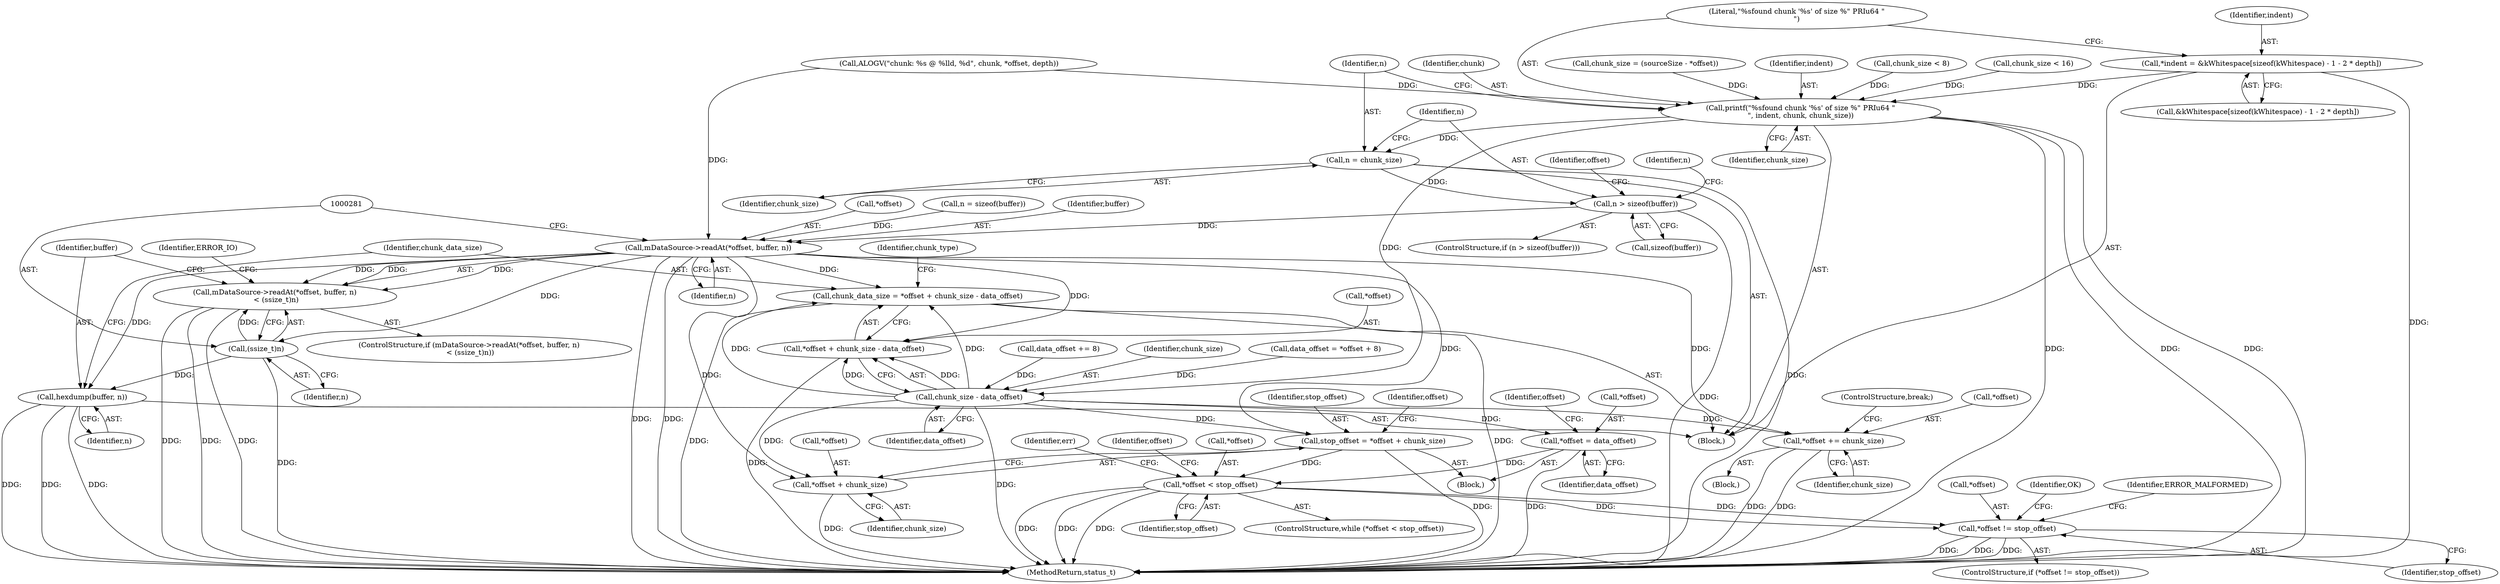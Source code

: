 digraph "0_Android_6fe85f7e15203e48df2cc3e8e1c4bc6ad49dc968@array" {
"1000240" [label="(Call,*indent = &kWhitespace[sizeof(kWhitespace) - 1 - 2 * depth])"];
"1000253" [label="(Call,printf(\"%sfound chunk '%s' of size %\" PRIu64 \"\n\", indent, chunk, chunk_size))"];
"1000260" [label="(Call,n = chunk_size)"];
"1000264" [label="(Call,n > sizeof(buffer))"];
"1000275" [label="(Call,mDataSource->readAt(*offset, buffer, n))"];
"1000274" [label="(Call,mDataSource->readAt(*offset, buffer, n)\n < (ssize_t)n)"];
"1000280" [label="(Call,(ssize_t)n)"];
"1000286" [label="(Call,hexdump(buffer, n))"];
"1000291" [label="(Call,chunk_data_size = *offset + chunk_size - data_offset)"];
"1000293" [label="(Call,*offset + chunk_size - data_offset)"];
"1000324" [label="(Call,stop_offset = *offset + chunk_size)"];
"1000335" [label="(Call,*offset < stop_offset)"];
"1000356" [label="(Call,*offset != stop_offset)"];
"1000326" [label="(Call,*offset + chunk_size)"];
"1002924" [label="(Call,*offset += chunk_size)"];
"1000296" [label="(Call,chunk_size - data_offset)"];
"1000330" [label="(Call,*offset = data_offset)"];
"1000263" [label="(ControlStructure,if (n > sizeof(buffer)))"];
"1000332" [label="(Identifier,offset)"];
"1000262" [label="(Identifier,chunk_size)"];
"1000229" [label="(Call,ALOGV(\"chunk: %s @ %lld, %d\", chunk, *offset, depth))"];
"1000285" [label="(Identifier,ERROR_IO)"];
"1000324" [label="(Call,stop_offset = *offset + chunk_size)"];
"1000302" [label="(Identifier,chunk_type)"];
"1002924" [label="(Call,*offset += chunk_size)"];
"1000331" [label="(Call,*offset)"];
"1000330" [label="(Call,*offset = data_offset)"];
"1000256" [label="(Identifier,chunk)"];
"1000265" [label="(Identifier,n)"];
"1002931" [label="(MethodReturn,status_t)"];
"1000277" [label="(Identifier,offset)"];
"1000280" [label="(Call,(ssize_t)n)"];
"1000266" [label="(Call,sizeof(buffer))"];
"1000273" [label="(ControlStructure,if (mDataSource->readAt(*offset, buffer, n)\n < (ssize_t)n))"];
"1000338" [label="(Identifier,stop_offset)"];
"1000329" [label="(Identifier,chunk_size)"];
"1002923" [label="(Block,)"];
"1000282" [label="(Identifier,n)"];
"1000288" [label="(Identifier,n)"];
"1000276" [label="(Call,*offset)"];
"1000326" [label="(Call,*offset + chunk_size)"];
"1000279" [label="(Identifier,n)"];
"1000294" [label="(Call,*offset)"];
"1000336" [label="(Call,*offset)"];
"1002928" [label="(ControlStructure,break;)"];
"1000274" [label="(Call,mDataSource->readAt(*offset, buffer, n)\n < (ssize_t)n)"];
"1000261" [label="(Identifier,n)"];
"1000139" [label="(Call,data_offset = *offset + 8)"];
"1000168" [label="(Call,data_offset += 8)"];
"1000253" [label="(Call,printf(\"%sfound chunk '%s' of size %\" PRIu64 \"\n\", indent, chunk, chunk_size))"];
"1000286" [label="(Call,hexdump(buffer, n))"];
"1000254" [label="(Literal,\"%sfound chunk '%s' of size %\" PRIu64 \"\n\")"];
"1000287" [label="(Identifier,buffer)"];
"1000322" [label="(Block,)"];
"1002927" [label="(Identifier,chunk_size)"];
"1000342" [label="(Identifier,err)"];
"1000335" [label="(Call,*offset < stop_offset)"];
"1000357" [label="(Call,*offset)"];
"1000296" [label="(Call,chunk_size - data_offset)"];
"1000240" [label="(Call,*indent = &kWhitespace[sizeof(kWhitespace) - 1 - 2 * depth])"];
"1000260" [label="(Call,n = chunk_size)"];
"1000270" [label="(Identifier,n)"];
"1000337" [label="(Identifier,offset)"];
"1000242" [label="(Call,&kWhitespace[sizeof(kWhitespace) - 1 - 2 * depth])"];
"1000298" [label="(Identifier,data_offset)"];
"1000269" [label="(Call,n = sizeof(buffer))"];
"1000197" [label="(Call,chunk_size = (sourceSize - *offset))"];
"1000264" [label="(Call,n > sizeof(buffer))"];
"1000358" [label="(Identifier,offset)"];
"1000355" [label="(ControlStructure,if (*offset != stop_offset))"];
"1000278" [label="(Identifier,buffer)"];
"1002925" [label="(Call,*offset)"];
"1000241" [label="(Identifier,indent)"];
"1000275" [label="(Call,mDataSource->readAt(*offset, buffer, n))"];
"1000325" [label="(Identifier,stop_offset)"];
"1000257" [label="(Identifier,chunk_size)"];
"1000327" [label="(Call,*offset)"];
"1000255" [label="(Identifier,indent)"];
"1000334" [label="(ControlStructure,while (*offset < stop_offset))"];
"1000219" [label="(Call,chunk_size < 8)"];
"1000333" [label="(Identifier,data_offset)"];
"1000292" [label="(Identifier,chunk_data_size)"];
"1000364" [label="(Identifier,OK)"];
"1000291" [label="(Call,chunk_data_size = *offset + chunk_size - data_offset)"];
"1000297" [label="(Identifier,chunk_size)"];
"1000106" [label="(Block,)"];
"1000356" [label="(Call,*offset != stop_offset)"];
"1000359" [label="(Identifier,stop_offset)"];
"1000172" [label="(Call,chunk_size < 16)"];
"1000362" [label="(Identifier,ERROR_MALFORMED)"];
"1000293" [label="(Call,*offset + chunk_size - data_offset)"];
"1000240" -> "1000106"  [label="AST: "];
"1000240" -> "1000242"  [label="CFG: "];
"1000241" -> "1000240"  [label="AST: "];
"1000242" -> "1000240"  [label="AST: "];
"1000254" -> "1000240"  [label="CFG: "];
"1000240" -> "1002931"  [label="DDG: "];
"1000240" -> "1000253"  [label="DDG: "];
"1000253" -> "1000106"  [label="AST: "];
"1000253" -> "1000257"  [label="CFG: "];
"1000254" -> "1000253"  [label="AST: "];
"1000255" -> "1000253"  [label="AST: "];
"1000256" -> "1000253"  [label="AST: "];
"1000257" -> "1000253"  [label="AST: "];
"1000261" -> "1000253"  [label="CFG: "];
"1000253" -> "1002931"  [label="DDG: "];
"1000253" -> "1002931"  [label="DDG: "];
"1000253" -> "1002931"  [label="DDG: "];
"1000229" -> "1000253"  [label="DDG: "];
"1000172" -> "1000253"  [label="DDG: "];
"1000219" -> "1000253"  [label="DDG: "];
"1000197" -> "1000253"  [label="DDG: "];
"1000253" -> "1000260"  [label="DDG: "];
"1000253" -> "1000296"  [label="DDG: "];
"1000260" -> "1000106"  [label="AST: "];
"1000260" -> "1000262"  [label="CFG: "];
"1000261" -> "1000260"  [label="AST: "];
"1000262" -> "1000260"  [label="AST: "];
"1000265" -> "1000260"  [label="CFG: "];
"1000260" -> "1002931"  [label="DDG: "];
"1000260" -> "1000264"  [label="DDG: "];
"1000264" -> "1000263"  [label="AST: "];
"1000264" -> "1000266"  [label="CFG: "];
"1000265" -> "1000264"  [label="AST: "];
"1000266" -> "1000264"  [label="AST: "];
"1000270" -> "1000264"  [label="CFG: "];
"1000277" -> "1000264"  [label="CFG: "];
"1000264" -> "1002931"  [label="DDG: "];
"1000264" -> "1000275"  [label="DDG: "];
"1000275" -> "1000274"  [label="AST: "];
"1000275" -> "1000279"  [label="CFG: "];
"1000276" -> "1000275"  [label="AST: "];
"1000278" -> "1000275"  [label="AST: "];
"1000279" -> "1000275"  [label="AST: "];
"1000281" -> "1000275"  [label="CFG: "];
"1000275" -> "1002931"  [label="DDG: "];
"1000275" -> "1002931"  [label="DDG: "];
"1000275" -> "1000274"  [label="DDG: "];
"1000275" -> "1000274"  [label="DDG: "];
"1000275" -> "1000274"  [label="DDG: "];
"1000229" -> "1000275"  [label="DDG: "];
"1000269" -> "1000275"  [label="DDG: "];
"1000275" -> "1000280"  [label="DDG: "];
"1000275" -> "1000286"  [label="DDG: "];
"1000275" -> "1000291"  [label="DDG: "];
"1000275" -> "1000293"  [label="DDG: "];
"1000275" -> "1000324"  [label="DDG: "];
"1000275" -> "1000326"  [label="DDG: "];
"1000275" -> "1002924"  [label="DDG: "];
"1000274" -> "1000273"  [label="AST: "];
"1000274" -> "1000280"  [label="CFG: "];
"1000280" -> "1000274"  [label="AST: "];
"1000285" -> "1000274"  [label="CFG: "];
"1000287" -> "1000274"  [label="CFG: "];
"1000274" -> "1002931"  [label="DDG: "];
"1000274" -> "1002931"  [label="DDG: "];
"1000274" -> "1002931"  [label="DDG: "];
"1000280" -> "1000274"  [label="DDG: "];
"1000280" -> "1000282"  [label="CFG: "];
"1000281" -> "1000280"  [label="AST: "];
"1000282" -> "1000280"  [label="AST: "];
"1000280" -> "1002931"  [label="DDG: "];
"1000280" -> "1000286"  [label="DDG: "];
"1000286" -> "1000106"  [label="AST: "];
"1000286" -> "1000288"  [label="CFG: "];
"1000287" -> "1000286"  [label="AST: "];
"1000288" -> "1000286"  [label="AST: "];
"1000292" -> "1000286"  [label="CFG: "];
"1000286" -> "1002931"  [label="DDG: "];
"1000286" -> "1002931"  [label="DDG: "];
"1000286" -> "1002931"  [label="DDG: "];
"1000291" -> "1000106"  [label="AST: "];
"1000291" -> "1000293"  [label="CFG: "];
"1000292" -> "1000291"  [label="AST: "];
"1000293" -> "1000291"  [label="AST: "];
"1000302" -> "1000291"  [label="CFG: "];
"1000291" -> "1002931"  [label="DDG: "];
"1000291" -> "1002931"  [label="DDG: "];
"1000296" -> "1000291"  [label="DDG: "];
"1000296" -> "1000291"  [label="DDG: "];
"1000293" -> "1000296"  [label="CFG: "];
"1000294" -> "1000293"  [label="AST: "];
"1000296" -> "1000293"  [label="AST: "];
"1000293" -> "1002931"  [label="DDG: "];
"1000296" -> "1000293"  [label="DDG: "];
"1000296" -> "1000293"  [label="DDG: "];
"1000324" -> "1000322"  [label="AST: "];
"1000324" -> "1000326"  [label="CFG: "];
"1000325" -> "1000324"  [label="AST: "];
"1000326" -> "1000324"  [label="AST: "];
"1000332" -> "1000324"  [label="CFG: "];
"1000324" -> "1002931"  [label="DDG: "];
"1000296" -> "1000324"  [label="DDG: "];
"1000324" -> "1000335"  [label="DDG: "];
"1000335" -> "1000334"  [label="AST: "];
"1000335" -> "1000338"  [label="CFG: "];
"1000336" -> "1000335"  [label="AST: "];
"1000338" -> "1000335"  [label="AST: "];
"1000342" -> "1000335"  [label="CFG: "];
"1000358" -> "1000335"  [label="CFG: "];
"1000335" -> "1002931"  [label="DDG: "];
"1000335" -> "1002931"  [label="DDG: "];
"1000335" -> "1002931"  [label="DDG: "];
"1000330" -> "1000335"  [label="DDG: "];
"1000335" -> "1000356"  [label="DDG: "];
"1000335" -> "1000356"  [label="DDG: "];
"1000356" -> "1000355"  [label="AST: "];
"1000356" -> "1000359"  [label="CFG: "];
"1000357" -> "1000356"  [label="AST: "];
"1000359" -> "1000356"  [label="AST: "];
"1000362" -> "1000356"  [label="CFG: "];
"1000364" -> "1000356"  [label="CFG: "];
"1000356" -> "1002931"  [label="DDG: "];
"1000356" -> "1002931"  [label="DDG: "];
"1000356" -> "1002931"  [label="DDG: "];
"1000326" -> "1000329"  [label="CFG: "];
"1000327" -> "1000326"  [label="AST: "];
"1000329" -> "1000326"  [label="AST: "];
"1000326" -> "1002931"  [label="DDG: "];
"1000296" -> "1000326"  [label="DDG: "];
"1002924" -> "1002923"  [label="AST: "];
"1002924" -> "1002927"  [label="CFG: "];
"1002925" -> "1002924"  [label="AST: "];
"1002927" -> "1002924"  [label="AST: "];
"1002928" -> "1002924"  [label="CFG: "];
"1002924" -> "1002931"  [label="DDG: "];
"1002924" -> "1002931"  [label="DDG: "];
"1000296" -> "1002924"  [label="DDG: "];
"1000296" -> "1000298"  [label="CFG: "];
"1000297" -> "1000296"  [label="AST: "];
"1000298" -> "1000296"  [label="AST: "];
"1000296" -> "1002931"  [label="DDG: "];
"1000168" -> "1000296"  [label="DDG: "];
"1000139" -> "1000296"  [label="DDG: "];
"1000296" -> "1000330"  [label="DDG: "];
"1000330" -> "1000322"  [label="AST: "];
"1000330" -> "1000333"  [label="CFG: "];
"1000331" -> "1000330"  [label="AST: "];
"1000333" -> "1000330"  [label="AST: "];
"1000337" -> "1000330"  [label="CFG: "];
"1000330" -> "1002931"  [label="DDG: "];
}

